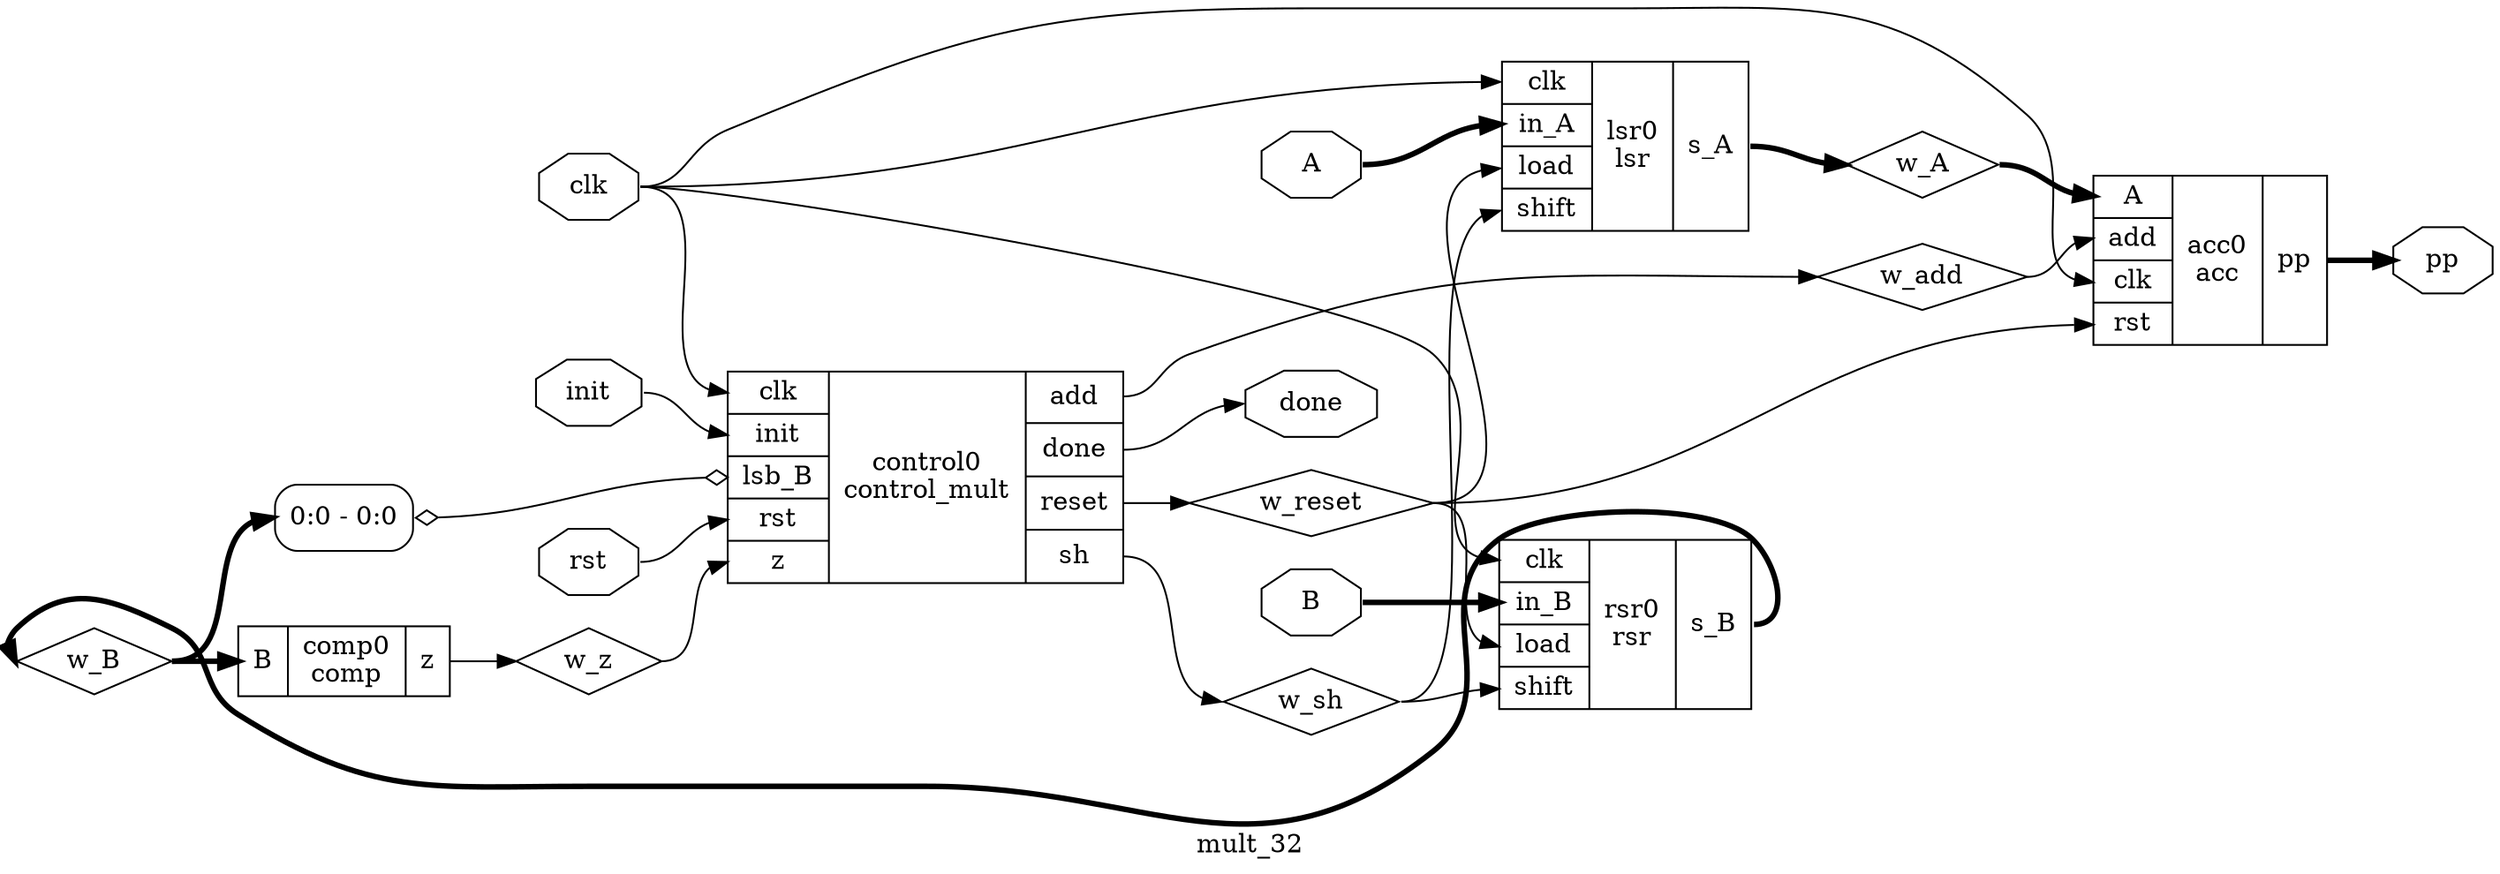 digraph "mult_32" {
label="mult_32";
rankdir="LR";
remincross=true;
n1 [ shape=diamond, label="w_B", color="black", fontcolor="black" ];
n2 [ shape=diamond, label="w_A", color="black", fontcolor="black" ];
n3 [ shape=diamond, label="w_z", color="black", fontcolor="black" ];
n4 [ shape=diamond, label="w_add", color="black", fontcolor="black" ];
n5 [ shape=diamond, label="w_reset", color="black", fontcolor="black" ];
n6 [ shape=diamond, label="w_sh", color="black", fontcolor="black" ];
n7 [ shape=octagon, label="done", color="black", fontcolor="black" ];
n8 [ shape=octagon, label="pp", color="black", fontcolor="black" ];
n9 [ shape=octagon, label="B", color="black", fontcolor="black" ];
n10 [ shape=octagon, label="A", color="black", fontcolor="black" ];
n11 [ shape=octagon, label="init", color="black", fontcolor="black" ];
n12 [ shape=octagon, label="clk", color="black", fontcolor="black" ];
n13 [ shape=octagon, label="rst", color="black", fontcolor="black" ];
c19 [ shape=record, label="{{<p12> clk|<p11> init|<p14> lsb_B|<p13> rst|<p15> z}|control0\ncontrol_mult|{<p16> add|<p7> done|<p17> reset|<p18> sh}}" ];
x0 [ shape=record, style=rounded, label="<s0> 0:0 - 0:0 " ];
x0:e -> c19:p14:w [arrowhead=odiamond, arrowtail=odiamond, dir=both, color="black", label=""];
c20 [ shape=record, label="{{<p10> A|<p16> add|<p12> clk|<p13> rst}|acc0\nacc|{<p8> pp}}" ];
c21 [ shape=record, label="{{<p9> B}|comp0\ncomp|{<p15> z}}" ];
c26 [ shape=record, label="{{<p12> clk|<p22> in_A|<p23> load|<p24> shift}|lsr0\nlsr|{<p25> s_A}}" ];
c29 [ shape=record, label="{{<p12> clk|<p27> in_B|<p23> load|<p24> shift}|rsr0\nrsr|{<p28> s_B}}" ];
c29:p28:e -> n1:w [color="black", style="setlinewidth(3)", label=""];
n1:e -> c21:p9:w [color="black", style="setlinewidth(3)", label=""];
n1:e -> x0:s0:w [color="black", style="setlinewidth(3)", label=""];
n10:e -> c26:p22:w [color="black", style="setlinewidth(3)", label=""];
n11:e -> c19:p11:w [color="black", label=""];
n12:e -> c19:p12:w [color="black", label=""];
n12:e -> c20:p12:w [color="black", label=""];
n12:e -> c26:p12:w [color="black", label=""];
n12:e -> c29:p12:w [color="black", label=""];
n13:e -> c19:p13:w [color="black", label=""];
c26:p25:e -> n2:w [color="black", style="setlinewidth(3)", label=""];
n2:e -> c20:p10:w [color="black", style="setlinewidth(3)", label=""];
c21:p15:e -> n3:w [color="black", label=""];
n3:e -> c19:p15:w [color="black", label=""];
c19:p16:e -> n4:w [color="black", label=""];
n4:e -> c20:p16:w [color="black", label=""];
c19:p17:e -> n5:w [color="black", label=""];
n5:e -> c20:p13:w [color="black", label=""];
n5:e -> c26:p23:w [color="black", label=""];
n5:e -> c29:p23:w [color="black", label=""];
c19:p18:e -> n6:w [color="black", label=""];
n6:e -> c26:p24:w [color="black", label=""];
n6:e -> c29:p24:w [color="black", label=""];
c19:p7:e -> n7:w [color="black", label=""];
c20:p8:e -> n8:w [color="black", style="setlinewidth(3)", label=""];
n9:e -> c29:p27:w [color="black", style="setlinewidth(3)", label=""];
}

